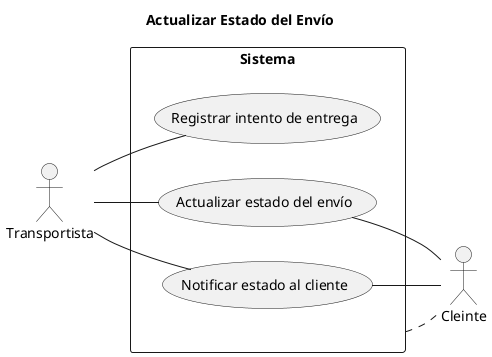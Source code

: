 @startuml Diagrama Caso Uso 3

title Actualizar Estado del Envío

left to right direction
skinparam packageStyle rectangle

actor Transportista as t
actor Cleinte as c

rectangle Sistema {
  usecase "Registrar intento de entrega" as UC1
  usecase "Actualizar estado del envío" as UC2
  usecase "Notificar estado al cliente" as UC3
}

Sistema .. c

t -right- UC1
c -left- UC2
t -- UC2

t -- UC3
c -left- UC3

@enduml
